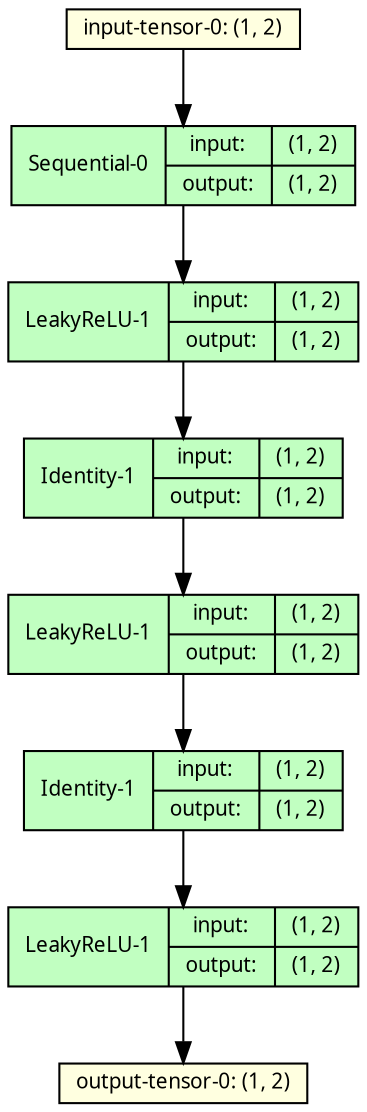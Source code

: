 strict digraph LeakySequential {
	graph [ordering=in size="12.0,12.0"]
	node [align=left fontname="Linux libertine" fontsize=10 height=0.2 ranksep=0.1 shape=record style=filled]
	edge [fontsize=10]
	0 [label="input-tensor-0: (1, 2)" fillcolor=lightyellow]
	1 [label="Sequential
-0|{input:|output:}|{(1, 2)|(1, 2)}" fillcolor=darkseagreen1]
	2 [label="LeakyReLU
-1|{input:|output:}|{(1, 2)|(1, 2)}" fillcolor=darkseagreen1]
	3 [label="Identity
-1|{input:|output:}|{(1, 2)|(1, 2)}" fillcolor=darkseagreen1]
	4 [label="LeakyReLU
-1|{input:|output:}|{(1, 2)|(1, 2)}" fillcolor=darkseagreen1]
	5 [label="Identity
-1|{input:|output:}|{(1, 2)|(1, 2)}" fillcolor=darkseagreen1]
	6 [label="LeakyReLU
-1|{input:|output:}|{(1, 2)|(1, 2)}" fillcolor=darkseagreen1]
	7 [label="output-tensor-0: (1, 2)" fillcolor=lightyellow]
	0 -> 1
	1 -> 2
	2 -> 3
	3 -> 4
	4 -> 5
	5 -> 6
	6 -> 7
}
strict digraph LeakySequential {
	graph [ordering=in size="12.0,12.0"]
	node [align=left fontname="Linux libertine" fontsize=10 height=0.2 ranksep=0.1 shape=record style=filled]
	edge [fontsize=10]
	0 [label="input-tensor-0: (1, 2)" fillcolor=lightyellow]
	1 [label="Sequential
-0|{input:|output:}|{(1, 2)|(1, 2)}" fillcolor=darkseagreen1]
	2 [label="LeakyReLU
-1|{input:|output:}|{(1, 2)|(1, 2)}" fillcolor=darkseagreen1]
	3 [label="Identity
-1|{input:|output:}|{(1, 2)|(1, 2)}" fillcolor=darkseagreen1]
	4 [label="LeakyReLU
-1|{input:|output:}|{(1, 2)|(1, 2)}" fillcolor=darkseagreen1]
	5 [label="Identity
-1|{input:|output:}|{(1, 2)|(1, 2)}" fillcolor=darkseagreen1]
	6 [label="LeakyReLU
-1|{input:|output:}|{(1, 2)|(1, 2)}" fillcolor=darkseagreen1]
	7 [label="output-tensor-0: (1, 2)" fillcolor=lightyellow]
	0 -> 1
	1 -> 2
	2 -> 3
	3 -> 4
	4 -> 5
	5 -> 6
	6 -> 7
}
